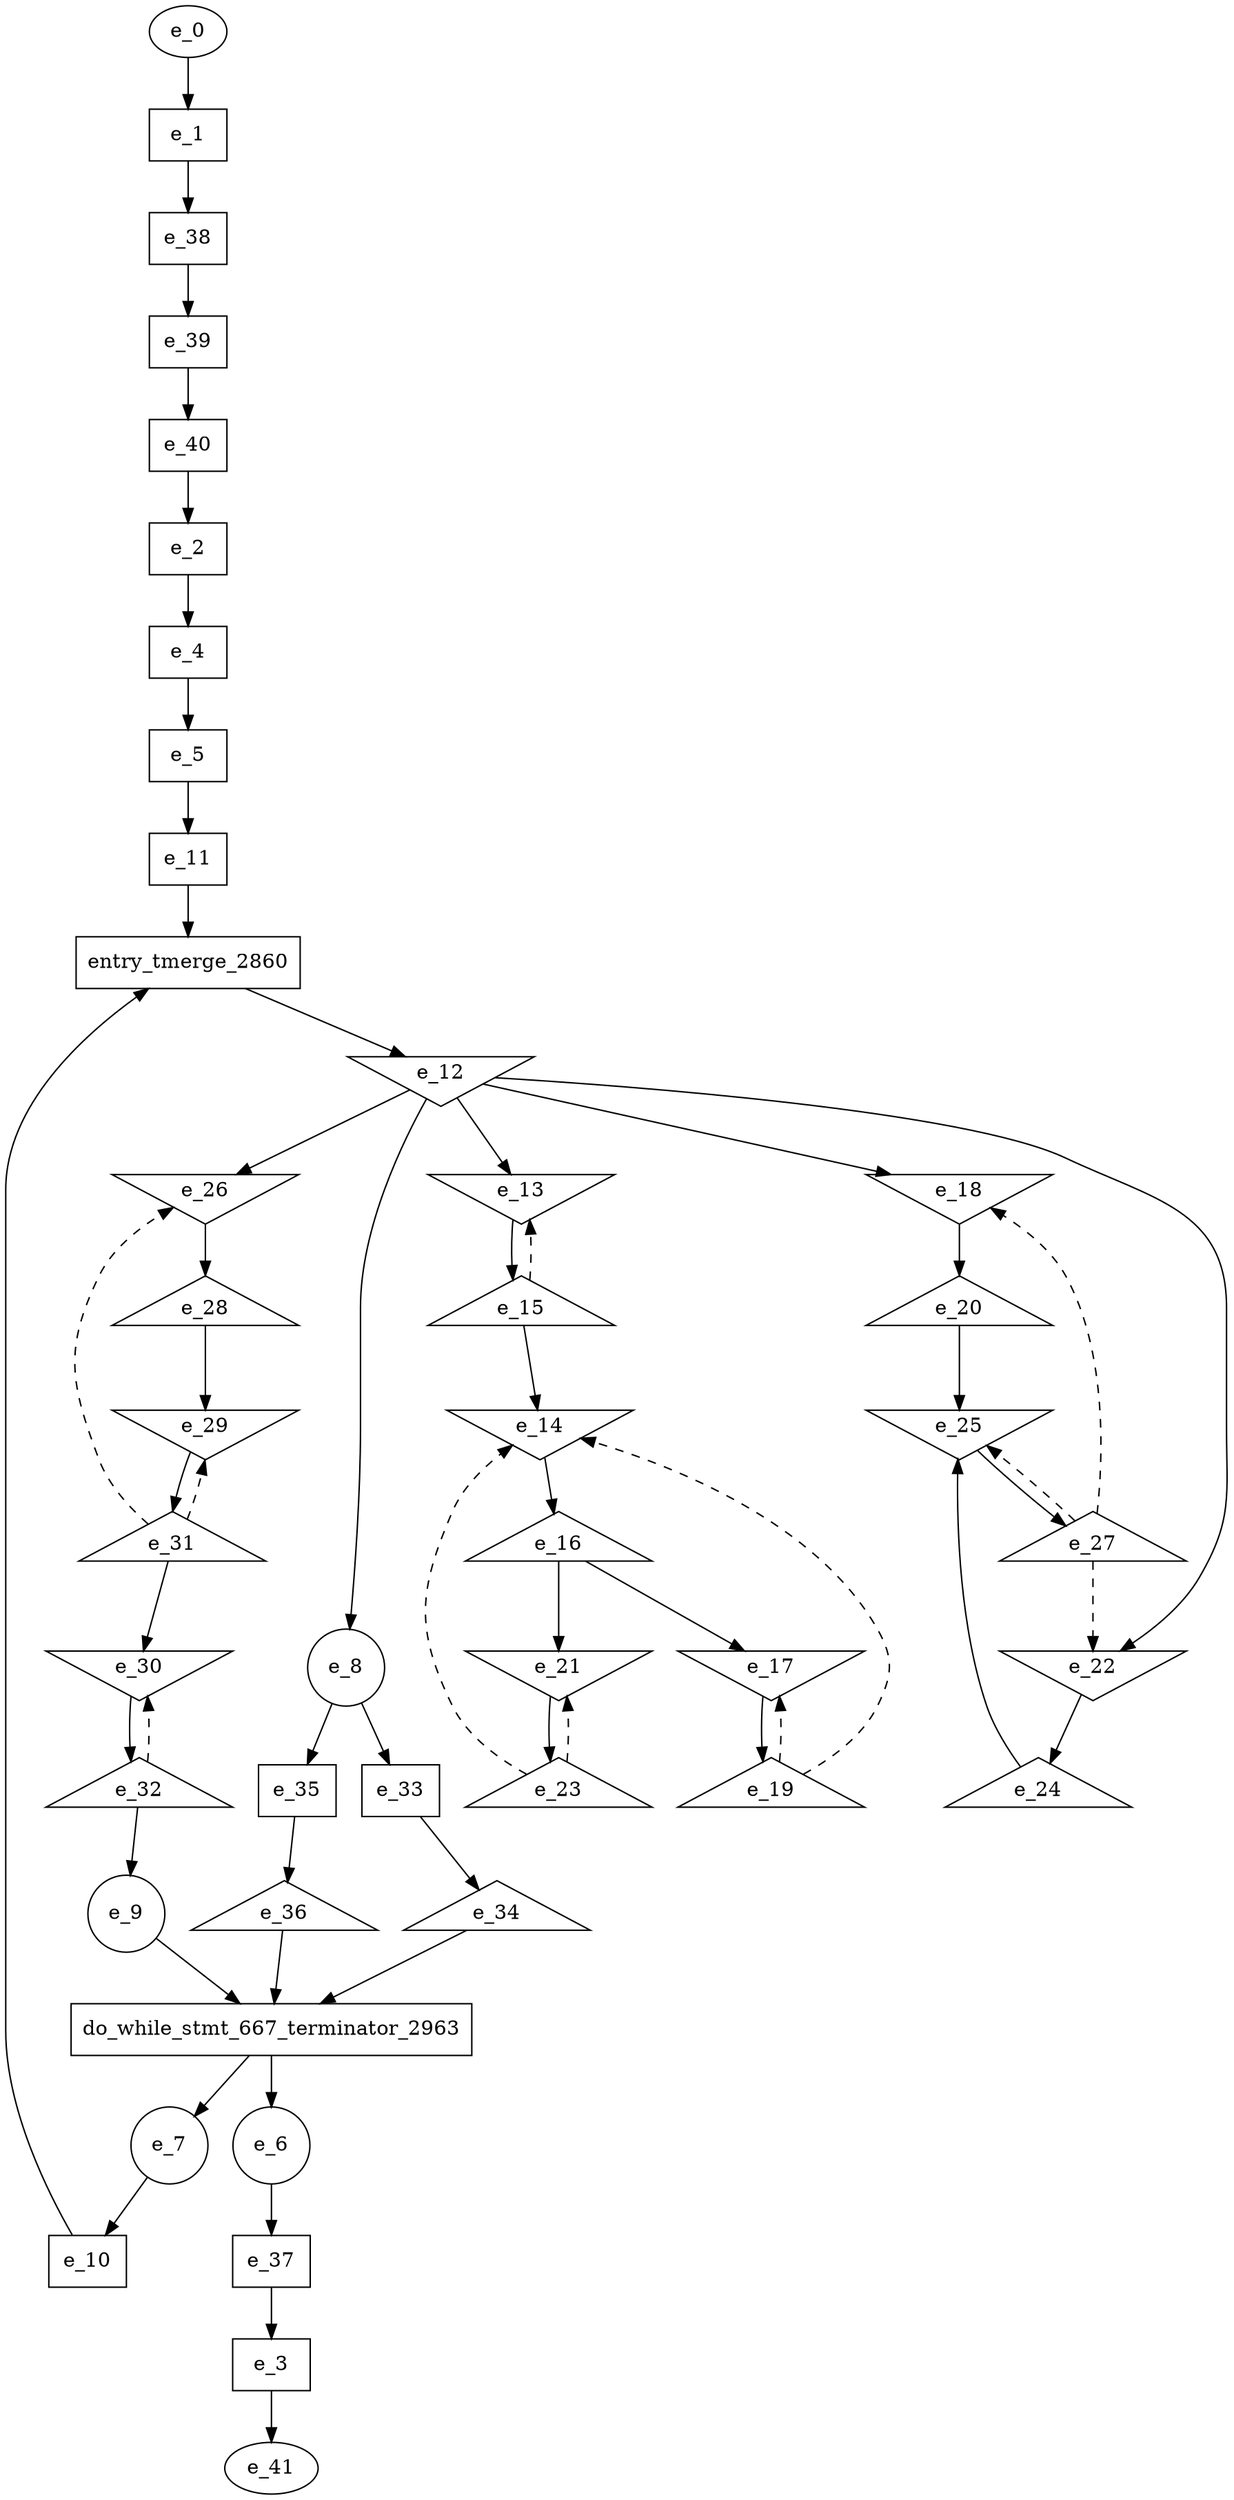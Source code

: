 digraph control_path {
  e_0: entry_node : n ;
  e_1 [shape = dot];
  e_2 [shape = dot];
  e_3 [shape = dot];
  e_4 [shape = dot];
  e_5 [shape = dot];
  e_6 [shape = circle];
  e_7 [shape = circle];
  e_8 [shape = circle];
  e_9 [shape = circle];
  e_10 [shape = dot];
  e_11 [shape = dot];
  e_12 [shape = invtriangle];
  e_13 [shape = invtriangle];
  e_14 [shape = invtriangle];
  e_15 [shape = triangle];
  e_16 [shape = triangle];
  e_17 [shape = invtriangle];
  e_18 [shape = invtriangle];
  e_19 [shape = triangle];
  e_20 [shape = triangle];
  e_21 [shape = invtriangle];
  e_22 [shape = invtriangle];
  e_23 [shape = triangle];
  e_24 [shape = triangle];
  e_25 [shape = invtriangle];
  e_26 [shape = invtriangle];
  e_27 [shape = triangle];
  e_28 [shape = triangle];
  e_29 [shape = invtriangle];
  e_30 [shape = invtriangle];
  e_31 [shape = triangle];
  e_32 [shape = triangle];
  e_33 [shape = dot];
  e_34 [shape = triangle];
  e_35 [shape = dot];
  e_36 [shape = triangle];
  e_37 [shape = dot];
  e_38 [shape = dot];
  e_39 [shape = dot];
  e_40 [shape = dot];
  e_41: exit_node : s ;
  e_0 -> e_1;
  e_40 -> e_2;
  e_37 -> e_3;
  e_2 -> e_4;
  e_4 -> e_5;
  e_12 -> e_8;
  e_32 -> e_9;
  e_7 -> e_10;
  e_5 -> e_11;
  e_12 -> e_13;
  e_15 -> e_13[style = dashed];
  e_15 -> e_14;
  e_23 -> e_14[style = dashed];
  e_19 -> e_14[style = dashed];
  e_13 -> e_15;
  e_14 -> e_16;
  e_16 -> e_17;
  e_19 -> e_17[style = dashed];
  e_12 -> e_18;
  e_27 -> e_18[style = dashed];
  e_17 -> e_19;
  e_18 -> e_20;
  e_16 -> e_21;
  e_23 -> e_21[style = dashed];
  e_12 -> e_22;
  e_27 -> e_22[style = dashed];
  e_21 -> e_23;
  e_22 -> e_24;
  e_24 -> e_25;
  e_20 -> e_25;
  e_27 -> e_25[style = dashed];
  e_12 -> e_26;
  e_31 -> e_26[style = dashed];
  e_25 -> e_27;
  e_26 -> e_28;
  e_28 -> e_29;
  e_31 -> e_29[style = dashed];
  e_31 -> e_30;
  e_32 -> e_30[style = dashed];
  e_29 -> e_31;
  e_30 -> e_32;
  e_8 -> e_33;
  e_33 -> e_34;
  e_8 -> e_35;
  e_35 -> e_36;
  e_6 -> e_37;
  e_1 -> e_38;
  e_38 -> e_39;
  e_39 -> e_40;
  e_3 -> e_41;
  do_while_stmt_667_terminator_2963 [shape=rectangle];
e_9 -> do_while_stmt_667_terminator_2963;
e_36 -> do_while_stmt_667_terminator_2963;
e_34 -> do_while_stmt_667_terminator_2963;
do_while_stmt_667_terminator_2963 -> e_7;
do_while_stmt_667_terminator_2963 -> e_6;
entry_tmerge_2860 [shape = rectangle]; 
e_10 -> entry_tmerge_2860;
e_11 -> entry_tmerge_2860;
entry_tmerge_2860 -> e_12;
}
